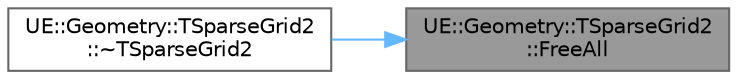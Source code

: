 digraph "UE::Geometry::TSparseGrid2::FreeAll"
{
 // INTERACTIVE_SVG=YES
 // LATEX_PDF_SIZE
  bgcolor="transparent";
  edge [fontname=Helvetica,fontsize=10,labelfontname=Helvetica,labelfontsize=10];
  node [fontname=Helvetica,fontsize=10,shape=box,height=0.2,width=0.4];
  rankdir="RL";
  Node1 [id="Node000001",label="UE::Geometry::TSparseGrid2\l::FreeAll",height=0.2,width=0.4,color="gray40", fillcolor="grey60", style="filled", fontcolor="black",tooltip="Delete all elements in the grid."];
  Node1 -> Node2 [id="edge1_Node000001_Node000002",dir="back",color="steelblue1",style="solid",tooltip=" "];
  Node2 [id="Node000002",label="UE::Geometry::TSparseGrid2\l::~TSparseGrid2",height=0.2,width=0.4,color="grey40", fillcolor="white", style="filled",URL="$d7/daf/classUE_1_1Geometry_1_1TSparseGrid2.html#a53f38d18f8d330acfd54be33283f875b",tooltip="Deletes all grid elements."];
}
